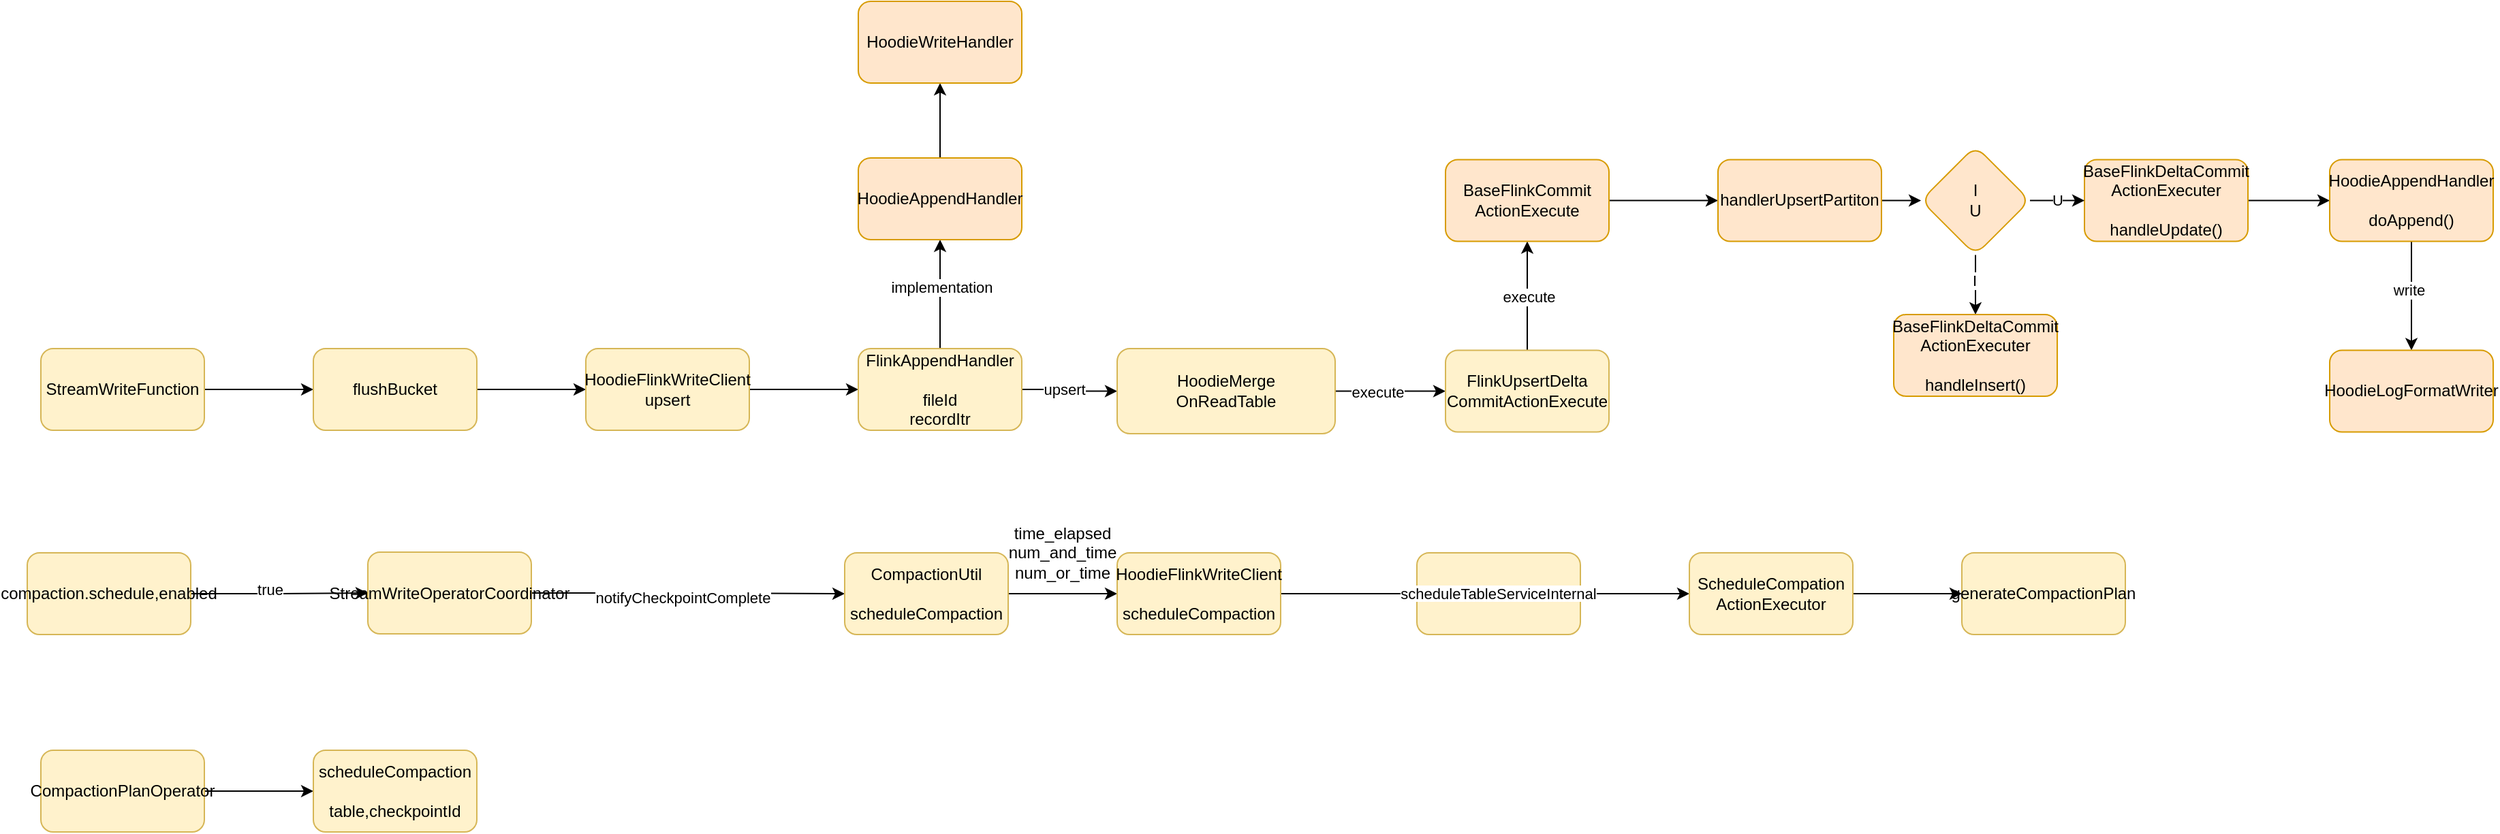 <mxfile version="17.4.0" type="github">
  <diagram id="C5RBs43oDa-KdzZeNtuy" name="Page-1">
    <mxGraphModel dx="1018" dy="695" grid="1" gridSize="10" guides="1" tooltips="1" connect="1" arrows="1" fold="1" page="1" pageScale="1" pageWidth="827" pageHeight="1169" math="0" shadow="0">
      <root>
        <mxCell id="WIyWlLk6GJQsqaUBKTNV-0" />
        <mxCell id="WIyWlLk6GJQsqaUBKTNV-1" parent="WIyWlLk6GJQsqaUBKTNV-0" />
        <mxCell id="WSXyY-9ca9XQbOCYCQuF-9" value="" style="edgeStyle=orthogonalEdgeStyle;rounded=0;orthogonalLoop=1;jettySize=auto;html=1;" edge="1" parent="WIyWlLk6GJQsqaUBKTNV-1" source="WSXyY-9ca9XQbOCYCQuF-0" target="WSXyY-9ca9XQbOCYCQuF-8">
          <mxGeometry relative="1" as="geometry" />
        </mxCell>
        <mxCell id="WSXyY-9ca9XQbOCYCQuF-0" value="StreamWriteFunction" style="rounded=1;whiteSpace=wrap;html=1;fillColor=#fff2cc;strokeColor=#d6b656;" vertex="1" parent="WIyWlLk6GJQsqaUBKTNV-1">
          <mxGeometry x="90" y="375" width="120" height="60" as="geometry" />
        </mxCell>
        <mxCell id="WSXyY-9ca9XQbOCYCQuF-11" value="" style="edgeStyle=orthogonalEdgeStyle;rounded=0;orthogonalLoop=1;jettySize=auto;html=1;" edge="1" parent="WIyWlLk6GJQsqaUBKTNV-1" source="WSXyY-9ca9XQbOCYCQuF-8" target="WSXyY-9ca9XQbOCYCQuF-10">
          <mxGeometry relative="1" as="geometry" />
        </mxCell>
        <mxCell id="WSXyY-9ca9XQbOCYCQuF-8" value="flushBucket" style="whiteSpace=wrap;html=1;fillColor=#fff2cc;strokeColor=#d6b656;rounded=1;" vertex="1" parent="WIyWlLk6GJQsqaUBKTNV-1">
          <mxGeometry x="290" y="375" width="120" height="60" as="geometry" />
        </mxCell>
        <mxCell id="WSXyY-9ca9XQbOCYCQuF-13" value="" style="edgeStyle=orthogonalEdgeStyle;rounded=0;orthogonalLoop=1;jettySize=auto;html=1;" edge="1" parent="WIyWlLk6GJQsqaUBKTNV-1" source="WSXyY-9ca9XQbOCYCQuF-10" target="WSXyY-9ca9XQbOCYCQuF-12">
          <mxGeometry relative="1" as="geometry" />
        </mxCell>
        <mxCell id="WSXyY-9ca9XQbOCYCQuF-10" value="HoodieFlinkWriteClient&lt;br&gt;upsert" style="whiteSpace=wrap;html=1;fillColor=#fff2cc;strokeColor=#d6b656;rounded=1;" vertex="1" parent="WIyWlLk6GJQsqaUBKTNV-1">
          <mxGeometry x="490" y="375" width="120" height="60" as="geometry" />
        </mxCell>
        <mxCell id="WSXyY-9ca9XQbOCYCQuF-15" value="" style="edgeStyle=orthogonalEdgeStyle;rounded=0;orthogonalLoop=1;jettySize=auto;html=1;" edge="1" parent="WIyWlLk6GJQsqaUBKTNV-1" source="WSXyY-9ca9XQbOCYCQuF-12" target="WSXyY-9ca9XQbOCYCQuF-14">
          <mxGeometry relative="1" as="geometry" />
        </mxCell>
        <mxCell id="WSXyY-9ca9XQbOCYCQuF-16" value="implementation" style="edgeLabel;html=1;align=center;verticalAlign=middle;resizable=0;points=[];" vertex="1" connectable="0" parent="WSXyY-9ca9XQbOCYCQuF-15">
          <mxGeometry x="0.125" y="-1" relative="1" as="geometry">
            <mxPoint as="offset" />
          </mxGeometry>
        </mxCell>
        <mxCell id="WSXyY-9ca9XQbOCYCQuF-18" value="" style="edgeStyle=orthogonalEdgeStyle;rounded=0;orthogonalLoop=1;jettySize=auto;html=1;" edge="1" parent="WIyWlLk6GJQsqaUBKTNV-1" source="WSXyY-9ca9XQbOCYCQuF-12" target="WSXyY-9ca9XQbOCYCQuF-17">
          <mxGeometry relative="1" as="geometry" />
        </mxCell>
        <mxCell id="WSXyY-9ca9XQbOCYCQuF-19" value="upsert" style="edgeLabel;html=1;align=center;verticalAlign=middle;resizable=0;points=[];" vertex="1" connectable="0" parent="WSXyY-9ca9XQbOCYCQuF-18">
          <mxGeometry x="-0.125" relative="1" as="geometry">
            <mxPoint as="offset" />
          </mxGeometry>
        </mxCell>
        <mxCell id="WSXyY-9ca9XQbOCYCQuF-12" value="FlinkAppendHandler&lt;br&gt;&lt;br&gt;fileId&lt;br&gt;recordItr" style="whiteSpace=wrap;html=1;fillColor=#fff2cc;strokeColor=#d6b656;rounded=1;" vertex="1" parent="WIyWlLk6GJQsqaUBKTNV-1">
          <mxGeometry x="690" y="375" width="120" height="60" as="geometry" />
        </mxCell>
        <mxCell id="WSXyY-9ca9XQbOCYCQuF-33" value="" style="edgeStyle=orthogonalEdgeStyle;rounded=0;orthogonalLoop=1;jettySize=auto;html=1;" edge="1" parent="WIyWlLk6GJQsqaUBKTNV-1" source="WSXyY-9ca9XQbOCYCQuF-14" target="WSXyY-9ca9XQbOCYCQuF-32">
          <mxGeometry relative="1" as="geometry" />
        </mxCell>
        <mxCell id="WSXyY-9ca9XQbOCYCQuF-14" value="HoodieAppendHandler" style="whiteSpace=wrap;html=1;fillColor=#ffe6cc;strokeColor=#d79b00;rounded=1;" vertex="1" parent="WIyWlLk6GJQsqaUBKTNV-1">
          <mxGeometry x="690" y="235" width="120" height="60" as="geometry" />
        </mxCell>
        <mxCell id="WSXyY-9ca9XQbOCYCQuF-21" value="" style="edgeStyle=orthogonalEdgeStyle;rounded=0;orthogonalLoop=1;jettySize=auto;html=1;" edge="1" parent="WIyWlLk6GJQsqaUBKTNV-1" source="WSXyY-9ca9XQbOCYCQuF-17" target="WSXyY-9ca9XQbOCYCQuF-20">
          <mxGeometry relative="1" as="geometry" />
        </mxCell>
        <mxCell id="WSXyY-9ca9XQbOCYCQuF-22" value="execute" style="edgeLabel;html=1;align=center;verticalAlign=middle;resizable=0;points=[];" vertex="1" connectable="0" parent="WSXyY-9ca9XQbOCYCQuF-21">
          <mxGeometry x="-0.235" relative="1" as="geometry">
            <mxPoint as="offset" />
          </mxGeometry>
        </mxCell>
        <mxCell id="WSXyY-9ca9XQbOCYCQuF-17" value="HoodieMerge&lt;br&gt;OnReadTable" style="whiteSpace=wrap;html=1;fillColor=#fff2cc;strokeColor=#d6b656;rounded=1;" vertex="1" parent="WIyWlLk6GJQsqaUBKTNV-1">
          <mxGeometry x="880" y="375" width="160" height="62.5" as="geometry" />
        </mxCell>
        <mxCell id="WSXyY-9ca9XQbOCYCQuF-24" value="" style="edgeStyle=orthogonalEdgeStyle;rounded=0;orthogonalLoop=1;jettySize=auto;html=1;" edge="1" parent="WIyWlLk6GJQsqaUBKTNV-1" source="WSXyY-9ca9XQbOCYCQuF-20" target="WSXyY-9ca9XQbOCYCQuF-23">
          <mxGeometry relative="1" as="geometry" />
        </mxCell>
        <mxCell id="WSXyY-9ca9XQbOCYCQuF-25" value="execute" style="edgeLabel;html=1;align=center;verticalAlign=middle;resizable=0;points=[];" vertex="1" connectable="0" parent="WSXyY-9ca9XQbOCYCQuF-24">
          <mxGeometry x="0.006" y="-1" relative="1" as="geometry">
            <mxPoint as="offset" />
          </mxGeometry>
        </mxCell>
        <mxCell id="WSXyY-9ca9XQbOCYCQuF-20" value="FlinkUpsertDelta&lt;br&gt;CommitActionExecute" style="whiteSpace=wrap;html=1;fillColor=#fff2cc;strokeColor=#d6b656;rounded=1;" vertex="1" parent="WIyWlLk6GJQsqaUBKTNV-1">
          <mxGeometry x="1121" y="376.25" width="120" height="60" as="geometry" />
        </mxCell>
        <mxCell id="WSXyY-9ca9XQbOCYCQuF-27" value="" style="edgeStyle=orthogonalEdgeStyle;rounded=0;orthogonalLoop=1;jettySize=auto;html=1;" edge="1" parent="WIyWlLk6GJQsqaUBKTNV-1" source="WSXyY-9ca9XQbOCYCQuF-23" target="WSXyY-9ca9XQbOCYCQuF-26">
          <mxGeometry relative="1" as="geometry" />
        </mxCell>
        <mxCell id="WSXyY-9ca9XQbOCYCQuF-23" value="BaseFlinkCommit&lt;br&gt;ActionExecute" style="whiteSpace=wrap;html=1;fillColor=#ffe6cc;strokeColor=#d79b00;rounded=1;" vertex="1" parent="WIyWlLk6GJQsqaUBKTNV-1">
          <mxGeometry x="1121" y="236.25" width="120" height="60" as="geometry" />
        </mxCell>
        <mxCell id="WSXyY-9ca9XQbOCYCQuF-35" value="" style="edgeStyle=orthogonalEdgeStyle;rounded=0;orthogonalLoop=1;jettySize=auto;html=1;" edge="1" parent="WIyWlLk6GJQsqaUBKTNV-1" source="WSXyY-9ca9XQbOCYCQuF-26" target="WSXyY-9ca9XQbOCYCQuF-34">
          <mxGeometry relative="1" as="geometry" />
        </mxCell>
        <mxCell id="WSXyY-9ca9XQbOCYCQuF-26" value="handlerUpsertPartiton" style="whiteSpace=wrap;html=1;fillColor=#ffe6cc;strokeColor=#d79b00;rounded=1;" vertex="1" parent="WIyWlLk6GJQsqaUBKTNV-1">
          <mxGeometry x="1321" y="236.25" width="120" height="60" as="geometry" />
        </mxCell>
        <mxCell id="WSXyY-9ca9XQbOCYCQuF-31" value="" style="edgeStyle=orthogonalEdgeStyle;rounded=0;orthogonalLoop=1;jettySize=auto;html=1;" edge="1" parent="WIyWlLk6GJQsqaUBKTNV-1" source="WSXyY-9ca9XQbOCYCQuF-28" target="WSXyY-9ca9XQbOCYCQuF-30">
          <mxGeometry relative="1" as="geometry" />
        </mxCell>
        <mxCell id="WSXyY-9ca9XQbOCYCQuF-28" value="BaseFlinkDeltaCommit&lt;br&gt;ActionExecuter&lt;br&gt;&lt;br&gt;handleUpdate()" style="whiteSpace=wrap;html=1;fillColor=#ffe6cc;strokeColor=#d79b00;rounded=1;" vertex="1" parent="WIyWlLk6GJQsqaUBKTNV-1">
          <mxGeometry x="1590" y="236.25" width="120" height="60" as="geometry" />
        </mxCell>
        <mxCell id="WSXyY-9ca9XQbOCYCQuF-41" value="" style="edgeStyle=orthogonalEdgeStyle;rounded=0;orthogonalLoop=1;jettySize=auto;html=1;" edge="1" parent="WIyWlLk6GJQsqaUBKTNV-1" source="WSXyY-9ca9XQbOCYCQuF-30" target="WSXyY-9ca9XQbOCYCQuF-40">
          <mxGeometry relative="1" as="geometry" />
        </mxCell>
        <mxCell id="WSXyY-9ca9XQbOCYCQuF-42" value="write" style="edgeLabel;html=1;align=center;verticalAlign=middle;resizable=0;points=[];" vertex="1" connectable="0" parent="WSXyY-9ca9XQbOCYCQuF-41">
          <mxGeometry x="-0.131" y="-2" relative="1" as="geometry">
            <mxPoint as="offset" />
          </mxGeometry>
        </mxCell>
        <mxCell id="WSXyY-9ca9XQbOCYCQuF-30" value="HoodieAppendHandler&lt;br&gt;&lt;br&gt;doAppend()" style="whiteSpace=wrap;html=1;fillColor=#ffe6cc;strokeColor=#d79b00;rounded=1;" vertex="1" parent="WIyWlLk6GJQsqaUBKTNV-1">
          <mxGeometry x="1770" y="236.25" width="120" height="60" as="geometry" />
        </mxCell>
        <mxCell id="WSXyY-9ca9XQbOCYCQuF-32" value="HoodieWriteHandler" style="whiteSpace=wrap;html=1;fillColor=#ffe6cc;strokeColor=#d79b00;rounded=1;" vertex="1" parent="WIyWlLk6GJQsqaUBKTNV-1">
          <mxGeometry x="690" y="120" width="120" height="60" as="geometry" />
        </mxCell>
        <mxCell id="WSXyY-9ca9XQbOCYCQuF-36" value="U" style="edgeStyle=orthogonalEdgeStyle;rounded=0;orthogonalLoop=1;jettySize=auto;html=1;" edge="1" parent="WIyWlLk6GJQsqaUBKTNV-1" source="WSXyY-9ca9XQbOCYCQuF-34" target="WSXyY-9ca9XQbOCYCQuF-28">
          <mxGeometry relative="1" as="geometry" />
        </mxCell>
        <mxCell id="WSXyY-9ca9XQbOCYCQuF-38" value="" style="edgeStyle=orthogonalEdgeStyle;rounded=0;orthogonalLoop=1;jettySize=auto;html=1;" edge="1" parent="WIyWlLk6GJQsqaUBKTNV-1" source="WSXyY-9ca9XQbOCYCQuF-34" target="WSXyY-9ca9XQbOCYCQuF-37">
          <mxGeometry relative="1" as="geometry" />
        </mxCell>
        <mxCell id="WSXyY-9ca9XQbOCYCQuF-39" value="I" style="edgeLabel;html=1;align=center;verticalAlign=middle;resizable=0;points=[];" vertex="1" connectable="0" parent="WSXyY-9ca9XQbOCYCQuF-38">
          <mxGeometry x="-0.143" y="-1" relative="1" as="geometry">
            <mxPoint as="offset" />
          </mxGeometry>
        </mxCell>
        <mxCell id="WSXyY-9ca9XQbOCYCQuF-34" value="I&lt;br&gt;U" style="rhombus;whiteSpace=wrap;html=1;fillColor=#ffe6cc;strokeColor=#d79b00;rounded=1;" vertex="1" parent="WIyWlLk6GJQsqaUBKTNV-1">
          <mxGeometry x="1470" y="226.25" width="80" height="80" as="geometry" />
        </mxCell>
        <mxCell id="WSXyY-9ca9XQbOCYCQuF-37" value="BaseFlinkDeltaCommit&lt;br&gt;ActionExecuter&lt;br&gt;&lt;br&gt;handleInsert()" style="whiteSpace=wrap;html=1;fillColor=#ffe6cc;strokeColor=#d79b00;rounded=1;" vertex="1" parent="WIyWlLk6GJQsqaUBKTNV-1">
          <mxGeometry x="1450" y="350" width="120" height="60" as="geometry" />
        </mxCell>
        <mxCell id="WSXyY-9ca9XQbOCYCQuF-40" value="HoodieLogFormatWriter" style="whiteSpace=wrap;html=1;fillColor=#ffe6cc;strokeColor=#d79b00;rounded=1;" vertex="1" parent="WIyWlLk6GJQsqaUBKTNV-1">
          <mxGeometry x="1770" y="376.25" width="120" height="60" as="geometry" />
        </mxCell>
        <mxCell id="WSXyY-9ca9XQbOCYCQuF-45" value="" style="edgeStyle=orthogonalEdgeStyle;rounded=0;orthogonalLoop=1;jettySize=auto;html=1;" edge="1" parent="WIyWlLk6GJQsqaUBKTNV-1" source="WSXyY-9ca9XQbOCYCQuF-43" target="WSXyY-9ca9XQbOCYCQuF-44">
          <mxGeometry relative="1" as="geometry" />
        </mxCell>
        <mxCell id="WSXyY-9ca9XQbOCYCQuF-43" value="CompactionPlanOperator" style="rounded=1;whiteSpace=wrap;html=1;fillColor=#fff2cc;strokeColor=#d6b656;" vertex="1" parent="WIyWlLk6GJQsqaUBKTNV-1">
          <mxGeometry x="90" y="670" width="120" height="60" as="geometry" />
        </mxCell>
        <mxCell id="WSXyY-9ca9XQbOCYCQuF-44" value="scheduleCompaction&lt;br&gt;&lt;br&gt;table,checkpointId" style="whiteSpace=wrap;html=1;fillColor=#fff2cc;strokeColor=#d6b656;rounded=1;" vertex="1" parent="WIyWlLk6GJQsqaUBKTNV-1">
          <mxGeometry x="290" y="670" width="120" height="60" as="geometry" />
        </mxCell>
        <mxCell id="WSXyY-9ca9XQbOCYCQuF-53" value="" style="edgeStyle=orthogonalEdgeStyle;rounded=0;orthogonalLoop=1;jettySize=auto;html=1;" edge="1" parent="WIyWlLk6GJQsqaUBKTNV-1" source="WSXyY-9ca9XQbOCYCQuF-47" target="WSXyY-9ca9XQbOCYCQuF-52">
          <mxGeometry relative="1" as="geometry" />
        </mxCell>
        <mxCell id="WSXyY-9ca9XQbOCYCQuF-57" value="true" style="edgeLabel;html=1;align=center;verticalAlign=middle;resizable=0;points=[];" vertex="1" connectable="0" parent="WSXyY-9ca9XQbOCYCQuF-53">
          <mxGeometry x="-0.111" y="3" relative="1" as="geometry">
            <mxPoint as="offset" />
          </mxGeometry>
        </mxCell>
        <mxCell id="WSXyY-9ca9XQbOCYCQuF-47" value="compaction.schedule,enabled" style="rounded=1;whiteSpace=wrap;html=1;fillColor=#fff2cc;strokeColor=#d6b656;" vertex="1" parent="WIyWlLk6GJQsqaUBKTNV-1">
          <mxGeometry x="80" y="525" width="120" height="60" as="geometry" />
        </mxCell>
        <mxCell id="WSXyY-9ca9XQbOCYCQuF-55" value="" style="edgeStyle=orthogonalEdgeStyle;rounded=0;orthogonalLoop=1;jettySize=auto;html=1;" edge="1" parent="WIyWlLk6GJQsqaUBKTNV-1" source="WSXyY-9ca9XQbOCYCQuF-52" target="WSXyY-9ca9XQbOCYCQuF-54">
          <mxGeometry relative="1" as="geometry" />
        </mxCell>
        <mxCell id="WSXyY-9ca9XQbOCYCQuF-56" value="notifyCheckpointComplete" style="edgeLabel;html=1;align=center;verticalAlign=middle;resizable=0;points=[];" vertex="1" connectable="0" parent="WSXyY-9ca9XQbOCYCQuF-55">
          <mxGeometry x="-0.037" y="-2" relative="1" as="geometry">
            <mxPoint y="1" as="offset" />
          </mxGeometry>
        </mxCell>
        <mxCell id="WSXyY-9ca9XQbOCYCQuF-52" value="StreamWriteOperatorCoordinator" style="whiteSpace=wrap;html=1;fillColor=#fff2cc;strokeColor=#d6b656;rounded=1;" vertex="1" parent="WIyWlLk6GJQsqaUBKTNV-1">
          <mxGeometry x="330" y="524.5" width="120" height="60" as="geometry" />
        </mxCell>
        <mxCell id="WSXyY-9ca9XQbOCYCQuF-59" value="" style="edgeStyle=orthogonalEdgeStyle;rounded=0;orthogonalLoop=1;jettySize=auto;html=1;" edge="1" parent="WIyWlLk6GJQsqaUBKTNV-1" source="WSXyY-9ca9XQbOCYCQuF-54" target="WSXyY-9ca9XQbOCYCQuF-58">
          <mxGeometry relative="1" as="geometry" />
        </mxCell>
        <mxCell id="WSXyY-9ca9XQbOCYCQuF-54" value="CompactionUtil&lt;br&gt;&lt;br&gt;scheduleCompaction" style="whiteSpace=wrap;html=1;fillColor=#fff2cc;strokeColor=#d6b656;rounded=1;" vertex="1" parent="WIyWlLk6GJQsqaUBKTNV-1">
          <mxGeometry x="680" y="525" width="120" height="60" as="geometry" />
        </mxCell>
        <mxCell id="WSXyY-9ca9XQbOCYCQuF-63" value="" style="edgeStyle=orthogonalEdgeStyle;rounded=0;orthogonalLoop=1;jettySize=auto;html=1;" edge="1" parent="WIyWlLk6GJQsqaUBKTNV-1" source="WSXyY-9ca9XQbOCYCQuF-58" target="WSXyY-9ca9XQbOCYCQuF-62">
          <mxGeometry relative="1" as="geometry" />
        </mxCell>
        <mxCell id="WSXyY-9ca9XQbOCYCQuF-58" value="HoodieFlinkWriteClient&lt;br&gt;&lt;br&gt;scheduleCompaction" style="whiteSpace=wrap;html=1;fillColor=#fff2cc;strokeColor=#d6b656;rounded=1;" vertex="1" parent="WIyWlLk6GJQsqaUBKTNV-1">
          <mxGeometry x="880" y="525" width="120" height="60" as="geometry" />
        </mxCell>
        <mxCell id="WSXyY-9ca9XQbOCYCQuF-61" value="time_elapsed&lt;br&gt;num_and_time&lt;br&gt;num_or_time" style="text;html=1;strokeColor=none;fillColor=none;align=center;verticalAlign=middle;whiteSpace=wrap;rounded=0;" vertex="1" parent="WIyWlLk6GJQsqaUBKTNV-1">
          <mxGeometry x="810" y="510" width="60" height="30" as="geometry" />
        </mxCell>
        <mxCell id="WSXyY-9ca9XQbOCYCQuF-66" value="" style="edgeStyle=orthogonalEdgeStyle;rounded=0;orthogonalLoop=1;jettySize=auto;html=1;" edge="1" parent="WIyWlLk6GJQsqaUBKTNV-1" source="WSXyY-9ca9XQbOCYCQuF-62" target="WSXyY-9ca9XQbOCYCQuF-65">
          <mxGeometry relative="1" as="geometry" />
        </mxCell>
        <mxCell id="WSXyY-9ca9XQbOCYCQuF-62" value="&lt;span style=&quot;font-size: 11px ; background-color: rgb(255 , 255 , 255)&quot;&gt;scheduleTableServiceInternal&lt;/span&gt;" style="whiteSpace=wrap;html=1;fillColor=#fff2cc;strokeColor=#d6b656;rounded=1;" vertex="1" parent="WIyWlLk6GJQsqaUBKTNV-1">
          <mxGeometry x="1100" y="525" width="120" height="60" as="geometry" />
        </mxCell>
        <mxCell id="WSXyY-9ca9XQbOCYCQuF-68" value="" style="edgeStyle=orthogonalEdgeStyle;rounded=0;orthogonalLoop=1;jettySize=auto;html=1;" edge="1" parent="WIyWlLk6GJQsqaUBKTNV-1" source="WSXyY-9ca9XQbOCYCQuF-65" target="WSXyY-9ca9XQbOCYCQuF-67">
          <mxGeometry relative="1" as="geometry" />
        </mxCell>
        <mxCell id="WSXyY-9ca9XQbOCYCQuF-65" value="ScheduleCompation&lt;br&gt;ActionExecutor" style="whiteSpace=wrap;html=1;fillColor=#fff2cc;strokeColor=#d6b656;rounded=1;" vertex="1" parent="WIyWlLk6GJQsqaUBKTNV-1">
          <mxGeometry x="1300" y="525" width="120" height="60" as="geometry" />
        </mxCell>
        <mxCell id="WSXyY-9ca9XQbOCYCQuF-67" value="generateCompactionPlan" style="whiteSpace=wrap;html=1;fillColor=#fff2cc;strokeColor=#d6b656;rounded=1;" vertex="1" parent="WIyWlLk6GJQsqaUBKTNV-1">
          <mxGeometry x="1500" y="525" width="120" height="60" as="geometry" />
        </mxCell>
      </root>
    </mxGraphModel>
  </diagram>
</mxfile>
